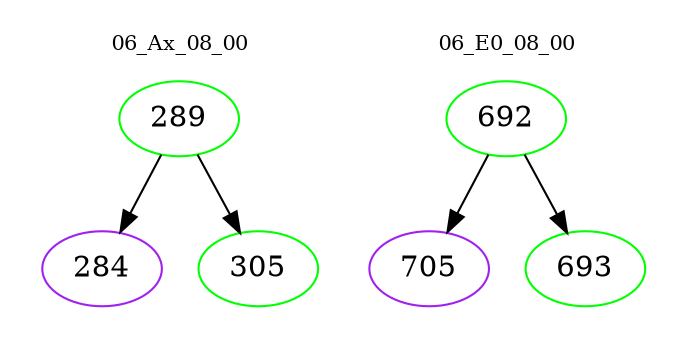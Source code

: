 digraph{
subgraph cluster_0 {
color = white
label = "06_Ax_08_00";
fontsize=10;
T0_289 [label="289", color="green"]
T0_289 -> T0_284 [color="black"]
T0_284 [label="284", color="purple"]
T0_289 -> T0_305 [color="black"]
T0_305 [label="305", color="green"]
}
subgraph cluster_1 {
color = white
label = "06_E0_08_00";
fontsize=10;
T1_692 [label="692", color="green"]
T1_692 -> T1_705 [color="black"]
T1_705 [label="705", color="purple"]
T1_692 -> T1_693 [color="black"]
T1_693 [label="693", color="green"]
}
}
